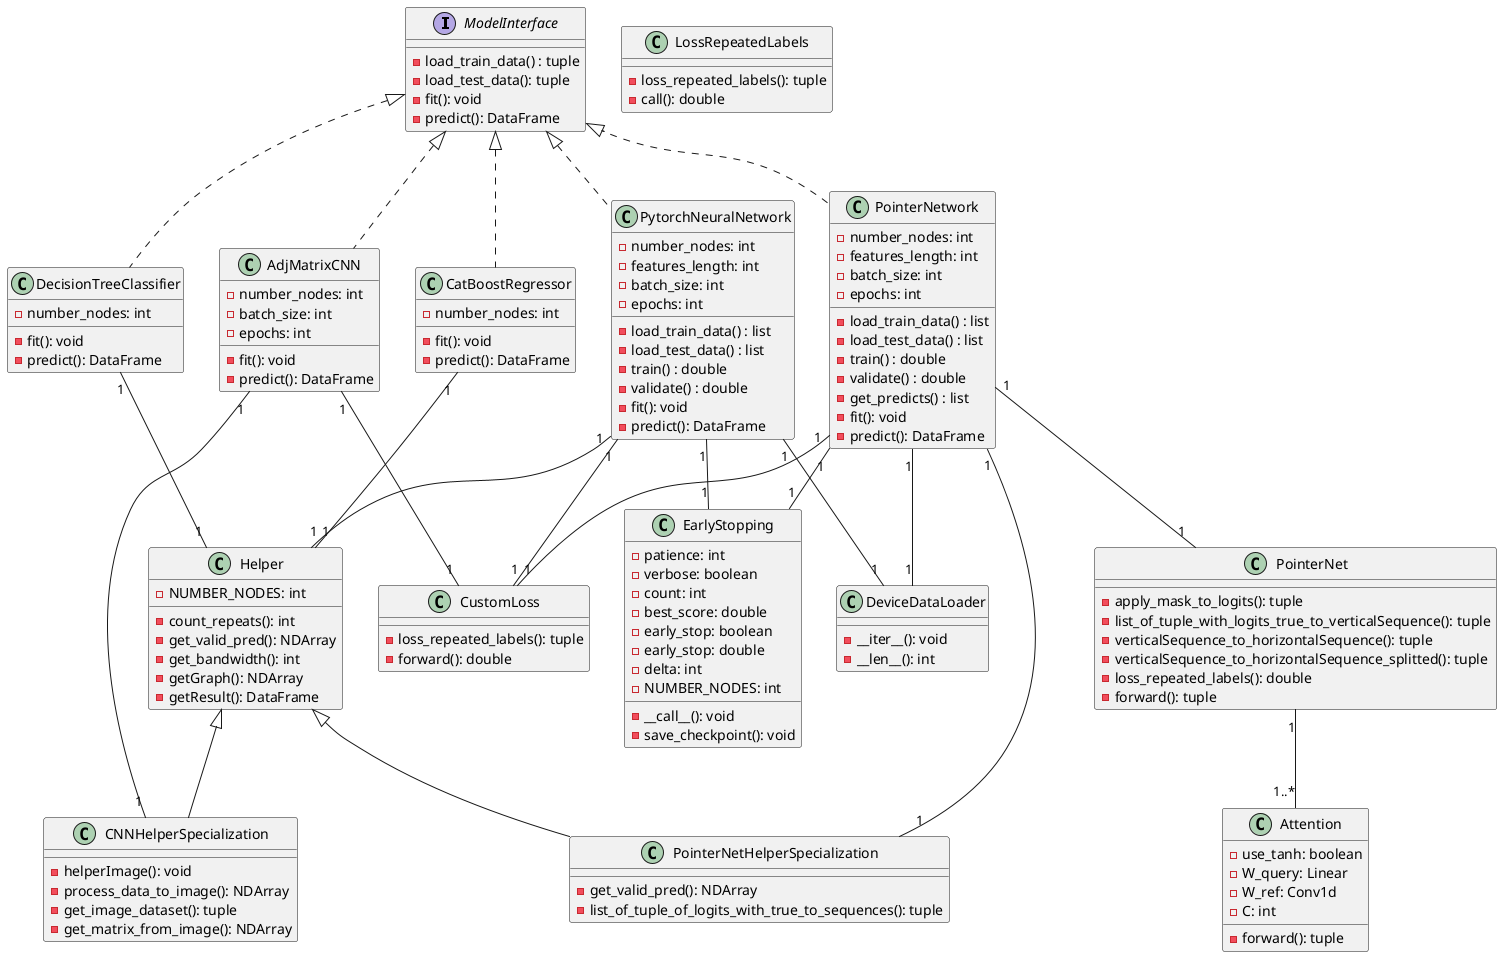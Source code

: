@startuml class

interface ModelInterface {
  - load_train_data() : tuple
  - load_test_data(): tuple
  - fit(): void
  - predict(): DataFrame
}

class Helper {
  - NUMBER_NODES: int

  - count_repeats(): int
  - get_valid_pred(): NDArray
  - get_bandwidth(): int
  - getGraph(): NDArray
  - getResult(): DataFrame
}

class CNNHelperSpecialization extends Helper {
  - helperImage(): void
  - process_data_to_image(): NDArray
  - get_image_dataset(): tuple
  - get_matrix_from_image(): NDArray
}

class PointerNetHelperSpecialization extends Helper {
  - get_valid_pred(): NDArray
  - list_of_tuple_of_logits_with_true_to_sequences(): tuple
}

class DeviceDataLoader {
  - __iter__(): void
  - __len__(): int
}

class EarlyStopping {
  - patience: int
  - verbose: boolean
  - count: int
  - best_score: double
  - early_stop: boolean
  - early_stop: double
  - delta: int
  - NUMBER_NODES: int

  - __call__(): void
  - save_checkpoint(): void
}

class Attention {
  - use_tanh: boolean
  - W_query: Linear
  - W_ref: Conv1d
  - C: int

  - forward(): tuple
}

class PointerNet {
  - apply_mask_to_logits(): tuple
  - list_of_tuple_with_logits_true_to_verticalSequence(): tuple
  - verticalSequence_to_horizontalSequence(): tuple
  - verticalSequence_to_horizontalSequence_splitted(): tuple
  - loss_repeated_labels(): double
  - forward(): tuple
}


class LossRepeatedLabels {
  - loss_repeated_labels(): tuple
  - call(): double
}

class CustomLoss {
  - loss_repeated_labels(): tuple
  - forward(): double
}

class DecisionTreeClassifier implements ModelInterface {
  - number_nodes: int

  - fit(): void
  - predict(): DataFrame
}

class CatBoostRegressor implements ModelInterface {
  - number_nodes: int

  - fit(): void
  - predict(): DataFrame
}

class AdjMatrixCNN implements ModelInterface {
  - number_nodes: int
  - batch_size: int
  - epochs: int
  - fit(): void
  - predict(): DataFrame
}

class PytorchNeuralNetwork implements ModelInterface {
  - number_nodes: int
  - features_length: int
  - batch_size: int
  - epochs: int

  - load_train_data() : list
  - load_test_data() : list
  - train() : double
  - validate() : double
  - fit(): void
  - predict(): DataFrame
}

class PointerNetwork implements ModelInterface {
  - number_nodes: int
  - features_length: int
  - batch_size: int
  - epochs: int

  - load_train_data() : list
  - load_test_data() : list
  - train() : double
  - validate() : double
  - get_predicts() : list
  - fit(): void
  - predict(): DataFrame
}

DecisionTreeClassifier "1" -- "1" Helper

CatBoostRegressor "1" -- "1" Helper

AdjMatrixCNN "1" -- "1" CNNHelperSpecialization
AdjMatrixCNN "1" -- "1" CustomLoss

PytorchNeuralNetwork "1" -- "1" Helper
PytorchNeuralNetwork "1" -- "1" CustomLoss
PytorchNeuralNetwork "1" -- "1" EarlyStopping
PytorchNeuralNetwork "1" -- "1" DeviceDataLoader

PointerNetwork "1" -- "1" PointerNetHelperSpecialization
PointerNetwork "1" -- "1" EarlyStopping
PointerNetwork "1" -- "1" DeviceDataLoader
PointerNetwork "1" -- "1" PointerNet
PointerNetwork "1" -- "1" CustomLoss
PointerNet "1" -- "1..*" Attention

@enduml